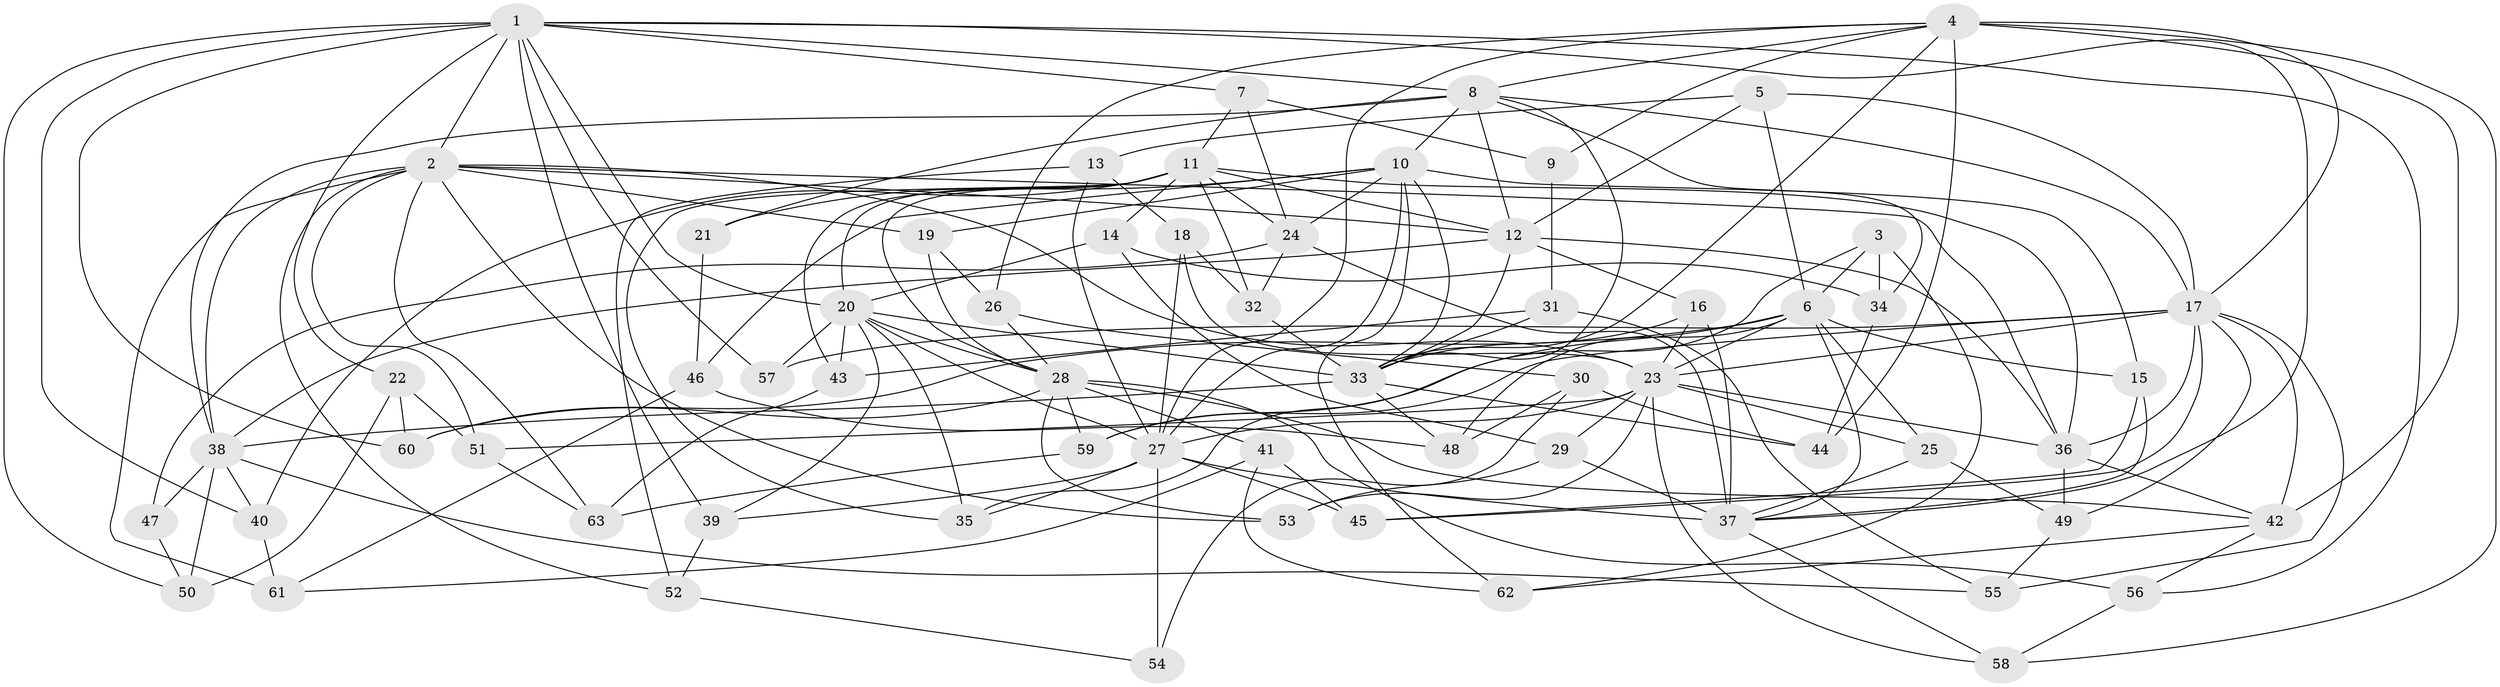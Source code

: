 // original degree distribution, {4: 1.0}
// Generated by graph-tools (version 1.1) at 2025/38/03/09/25 02:38:15]
// undirected, 63 vertices, 175 edges
graph export_dot {
graph [start="1"]
  node [color=gray90,style=filled];
  1;
  2;
  3;
  4;
  5;
  6;
  7;
  8;
  9;
  10;
  11;
  12;
  13;
  14;
  15;
  16;
  17;
  18;
  19;
  20;
  21;
  22;
  23;
  24;
  25;
  26;
  27;
  28;
  29;
  30;
  31;
  32;
  33;
  34;
  35;
  36;
  37;
  38;
  39;
  40;
  41;
  42;
  43;
  44;
  45;
  46;
  47;
  48;
  49;
  50;
  51;
  52;
  53;
  54;
  55;
  56;
  57;
  58;
  59;
  60;
  61;
  62;
  63;
  1 -- 2 [weight=1.0];
  1 -- 7 [weight=1.0];
  1 -- 8 [weight=1.0];
  1 -- 20 [weight=1.0];
  1 -- 22 [weight=1.0];
  1 -- 37 [weight=1.0];
  1 -- 39 [weight=1.0];
  1 -- 40 [weight=1.0];
  1 -- 50 [weight=1.0];
  1 -- 56 [weight=1.0];
  1 -- 57 [weight=1.0];
  1 -- 60 [weight=1.0];
  2 -- 12 [weight=2.0];
  2 -- 19 [weight=1.0];
  2 -- 23 [weight=1.0];
  2 -- 36 [weight=1.0];
  2 -- 38 [weight=1.0];
  2 -- 51 [weight=1.0];
  2 -- 52 [weight=1.0];
  2 -- 53 [weight=1.0];
  2 -- 61 [weight=1.0];
  2 -- 63 [weight=1.0];
  3 -- 6 [weight=1.0];
  3 -- 34 [weight=1.0];
  3 -- 35 [weight=1.0];
  3 -- 62 [weight=1.0];
  4 -- 8 [weight=1.0];
  4 -- 9 [weight=2.0];
  4 -- 17 [weight=1.0];
  4 -- 26 [weight=1.0];
  4 -- 27 [weight=1.0];
  4 -- 33 [weight=1.0];
  4 -- 42 [weight=3.0];
  4 -- 44 [weight=1.0];
  4 -- 58 [weight=1.0];
  5 -- 6 [weight=1.0];
  5 -- 12 [weight=1.0];
  5 -- 13 [weight=1.0];
  5 -- 17 [weight=1.0];
  6 -- 15 [weight=1.0];
  6 -- 23 [weight=1.0];
  6 -- 25 [weight=1.0];
  6 -- 37 [weight=2.0];
  6 -- 48 [weight=1.0];
  6 -- 59 [weight=1.0];
  6 -- 60 [weight=1.0];
  7 -- 9 [weight=1.0];
  7 -- 11 [weight=1.0];
  7 -- 24 [weight=1.0];
  8 -- 10 [weight=1.0];
  8 -- 12 [weight=1.0];
  8 -- 17 [weight=1.0];
  8 -- 21 [weight=2.0];
  8 -- 33 [weight=1.0];
  8 -- 34 [weight=1.0];
  8 -- 38 [weight=1.0];
  9 -- 31 [weight=1.0];
  10 -- 15 [weight=1.0];
  10 -- 19 [weight=1.0];
  10 -- 21 [weight=1.0];
  10 -- 24 [weight=2.0];
  10 -- 27 [weight=1.0];
  10 -- 33 [weight=1.0];
  10 -- 46 [weight=1.0];
  10 -- 62 [weight=1.0];
  11 -- 12 [weight=1.0];
  11 -- 14 [weight=1.0];
  11 -- 20 [weight=1.0];
  11 -- 24 [weight=1.0];
  11 -- 28 [weight=1.0];
  11 -- 32 [weight=1.0];
  11 -- 35 [weight=1.0];
  11 -- 36 [weight=2.0];
  11 -- 40 [weight=1.0];
  11 -- 43 [weight=1.0];
  12 -- 16 [weight=1.0];
  12 -- 33 [weight=2.0];
  12 -- 36 [weight=1.0];
  12 -- 38 [weight=1.0];
  13 -- 18 [weight=1.0];
  13 -- 27 [weight=1.0];
  13 -- 52 [weight=1.0];
  14 -- 20 [weight=1.0];
  14 -- 29 [weight=1.0];
  14 -- 34 [weight=1.0];
  15 -- 37 [weight=1.0];
  15 -- 45 [weight=1.0];
  16 -- 23 [weight=1.0];
  16 -- 33 [weight=1.0];
  16 -- 37 [weight=1.0];
  17 -- 23 [weight=1.0];
  17 -- 36 [weight=1.0];
  17 -- 42 [weight=1.0];
  17 -- 45 [weight=1.0];
  17 -- 49 [weight=1.0];
  17 -- 55 [weight=1.0];
  17 -- 57 [weight=2.0];
  17 -- 59 [weight=1.0];
  18 -- 23 [weight=1.0];
  18 -- 27 [weight=1.0];
  18 -- 32 [weight=1.0];
  19 -- 26 [weight=1.0];
  19 -- 28 [weight=1.0];
  20 -- 27 [weight=1.0];
  20 -- 28 [weight=1.0];
  20 -- 33 [weight=1.0];
  20 -- 35 [weight=1.0];
  20 -- 39 [weight=1.0];
  20 -- 43 [weight=1.0];
  20 -- 57 [weight=1.0];
  21 -- 46 [weight=1.0];
  22 -- 50 [weight=1.0];
  22 -- 51 [weight=1.0];
  22 -- 60 [weight=1.0];
  23 -- 25 [weight=1.0];
  23 -- 27 [weight=1.0];
  23 -- 29 [weight=1.0];
  23 -- 36 [weight=1.0];
  23 -- 51 [weight=1.0];
  23 -- 53 [weight=1.0];
  23 -- 58 [weight=1.0];
  24 -- 32 [weight=1.0];
  24 -- 37 [weight=1.0];
  24 -- 47 [weight=2.0];
  25 -- 37 [weight=1.0];
  25 -- 49 [weight=1.0];
  26 -- 28 [weight=1.0];
  26 -- 30 [weight=1.0];
  27 -- 35 [weight=1.0];
  27 -- 37 [weight=1.0];
  27 -- 39 [weight=1.0];
  27 -- 45 [weight=1.0];
  27 -- 54 [weight=2.0];
  28 -- 41 [weight=1.0];
  28 -- 42 [weight=1.0];
  28 -- 53 [weight=1.0];
  28 -- 56 [weight=1.0];
  28 -- 59 [weight=1.0];
  28 -- 60 [weight=1.0];
  29 -- 37 [weight=1.0];
  29 -- 53 [weight=1.0];
  30 -- 44 [weight=1.0];
  30 -- 48 [weight=1.0];
  30 -- 54 [weight=1.0];
  31 -- 33 [weight=1.0];
  31 -- 43 [weight=1.0];
  31 -- 55 [weight=1.0];
  32 -- 33 [weight=1.0];
  33 -- 38 [weight=1.0];
  33 -- 44 [weight=1.0];
  33 -- 48 [weight=1.0];
  34 -- 44 [weight=1.0];
  36 -- 42 [weight=1.0];
  36 -- 49 [weight=1.0];
  37 -- 58 [weight=1.0];
  38 -- 40 [weight=1.0];
  38 -- 47 [weight=1.0];
  38 -- 50 [weight=1.0];
  38 -- 55 [weight=1.0];
  39 -- 52 [weight=1.0];
  40 -- 61 [weight=1.0];
  41 -- 45 [weight=1.0];
  41 -- 61 [weight=1.0];
  41 -- 62 [weight=1.0];
  42 -- 56 [weight=1.0];
  42 -- 62 [weight=1.0];
  43 -- 63 [weight=1.0];
  46 -- 48 [weight=1.0];
  46 -- 61 [weight=1.0];
  47 -- 50 [weight=1.0];
  49 -- 55 [weight=1.0];
  51 -- 63 [weight=1.0];
  52 -- 54 [weight=1.0];
  56 -- 58 [weight=1.0];
  59 -- 63 [weight=1.0];
}
